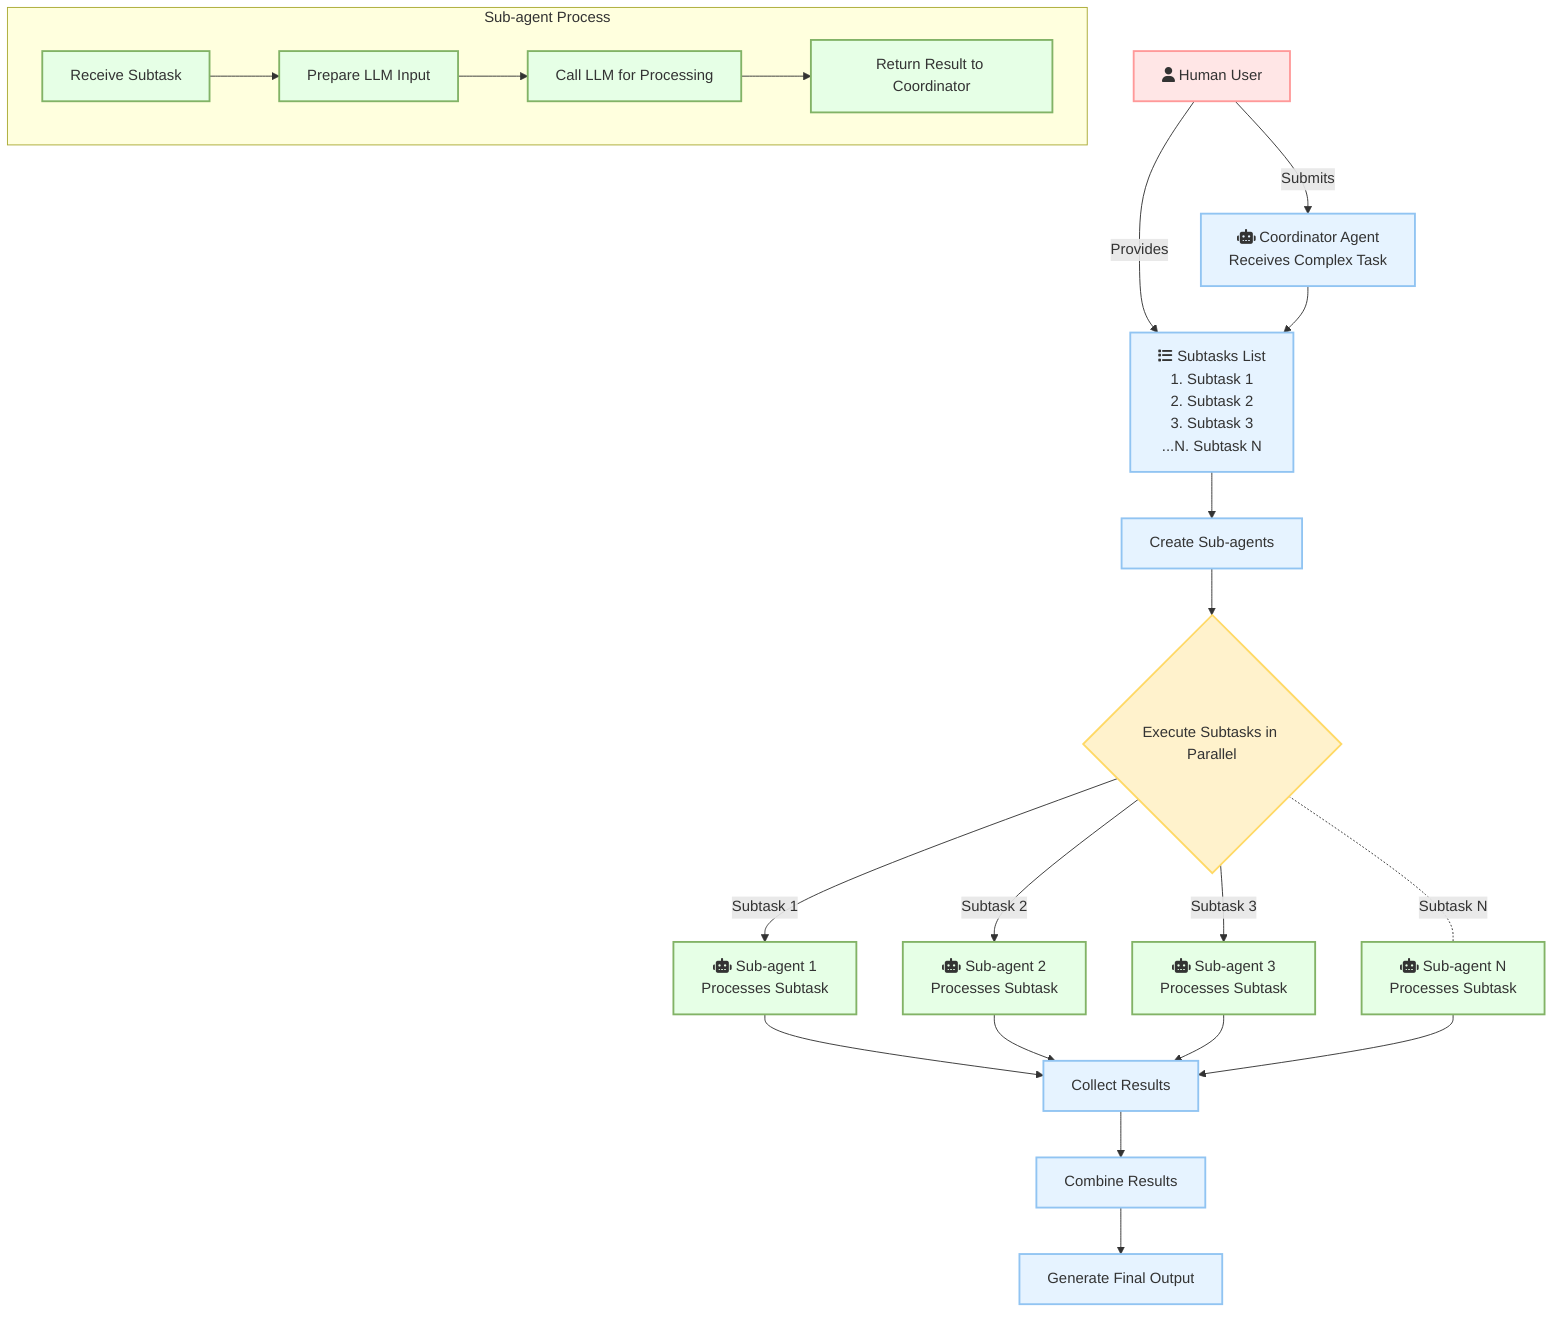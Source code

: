 graph TD
    classDef default fill:#f0f0f0,stroke:#333,stroke-width:2px;
    classDef process fill:#E6F3FF,stroke:#91C4F2,stroke-width:2px;
    classDef decision fill:#FFF2CC,stroke:#FFD966,stroke-width:2px;
    classDef subagent fill:#E6FFE6,stroke:#82B366,stroke-width:2px;
    classDef user fill:#FFE6E6,stroke:#FF9999,stroke-width:2px;

    U["fa:fa-user Human User"]:::user
    A["fa:fa-robot Coordinator Agent<br/>Receives Complex Task"]:::process
    B["fa:fa-list Subtasks List<br/>1. Subtask 1<br/>2. Subtask 2<br/>3. Subtask 3<br/>...N. Subtask N"]:::process
    C[Create Sub-agents]:::process
    D{Execute Subtasks in Parallel}:::decision
    E1["fa:fa-robot Sub-agent 1<br/>Processes Subtask"]:::subagent
    E2["fa:fa-robot Sub-agent 2<br/>Processes Subtask"]:::subagent
    E3["fa:fa-robot Sub-agent 3<br/>Processes Subtask"]:::subagent
    EN["fa:fa-robot Sub-agent N<br/>Processes Subtask"]:::subagent
    F[Collect Results]:::process
    G[Combine Results]:::process
    H[Generate Final Output]:::process

    U -->|Provides| B
    U -->|Submits| A
    A --> B --> C --> D
    D -->|Subtask 1| E1
    D -->|Subtask 2| E2
    D -->|Subtask 3| E3
    D -.-|Subtask N| EN
    E1 & E2 & E3 & EN --> F --> G --> H

    subgraph "Sub-agent Process"
        I[Receive Subtask]:::subagent
        J[Prepare LLM Input]:::subagent
        K[Call LLM for Processing]:::subagent
        L[Return Result to Coordinator]:::subagent
        
        I --> J --> K --> L
    end